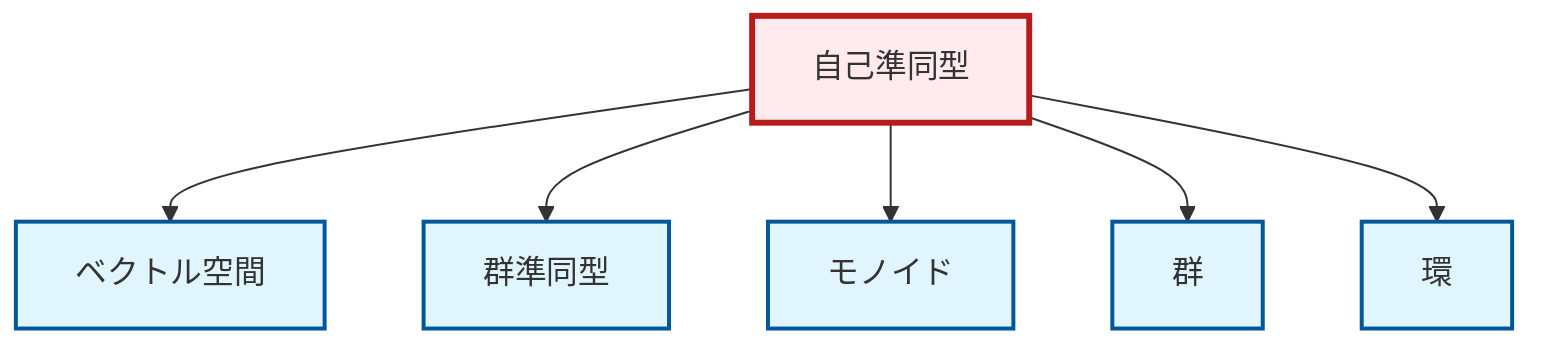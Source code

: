 graph TD
    classDef definition fill:#e1f5fe,stroke:#01579b,stroke-width:2px
    classDef theorem fill:#f3e5f5,stroke:#4a148c,stroke-width:2px
    classDef axiom fill:#fff3e0,stroke:#e65100,stroke-width:2px
    classDef example fill:#e8f5e9,stroke:#1b5e20,stroke-width:2px
    classDef current fill:#ffebee,stroke:#b71c1c,stroke-width:3px
    def-monoid["モノイド"]:::definition
    def-vector-space["ベクトル空間"]:::definition
    def-ring["環"]:::definition
    def-endomorphism["自己準同型"]:::definition
    def-group["群"]:::definition
    def-homomorphism["群準同型"]:::definition
    def-endomorphism --> def-vector-space
    def-endomorphism --> def-homomorphism
    def-endomorphism --> def-monoid
    def-endomorphism --> def-group
    def-endomorphism --> def-ring
    class def-endomorphism current